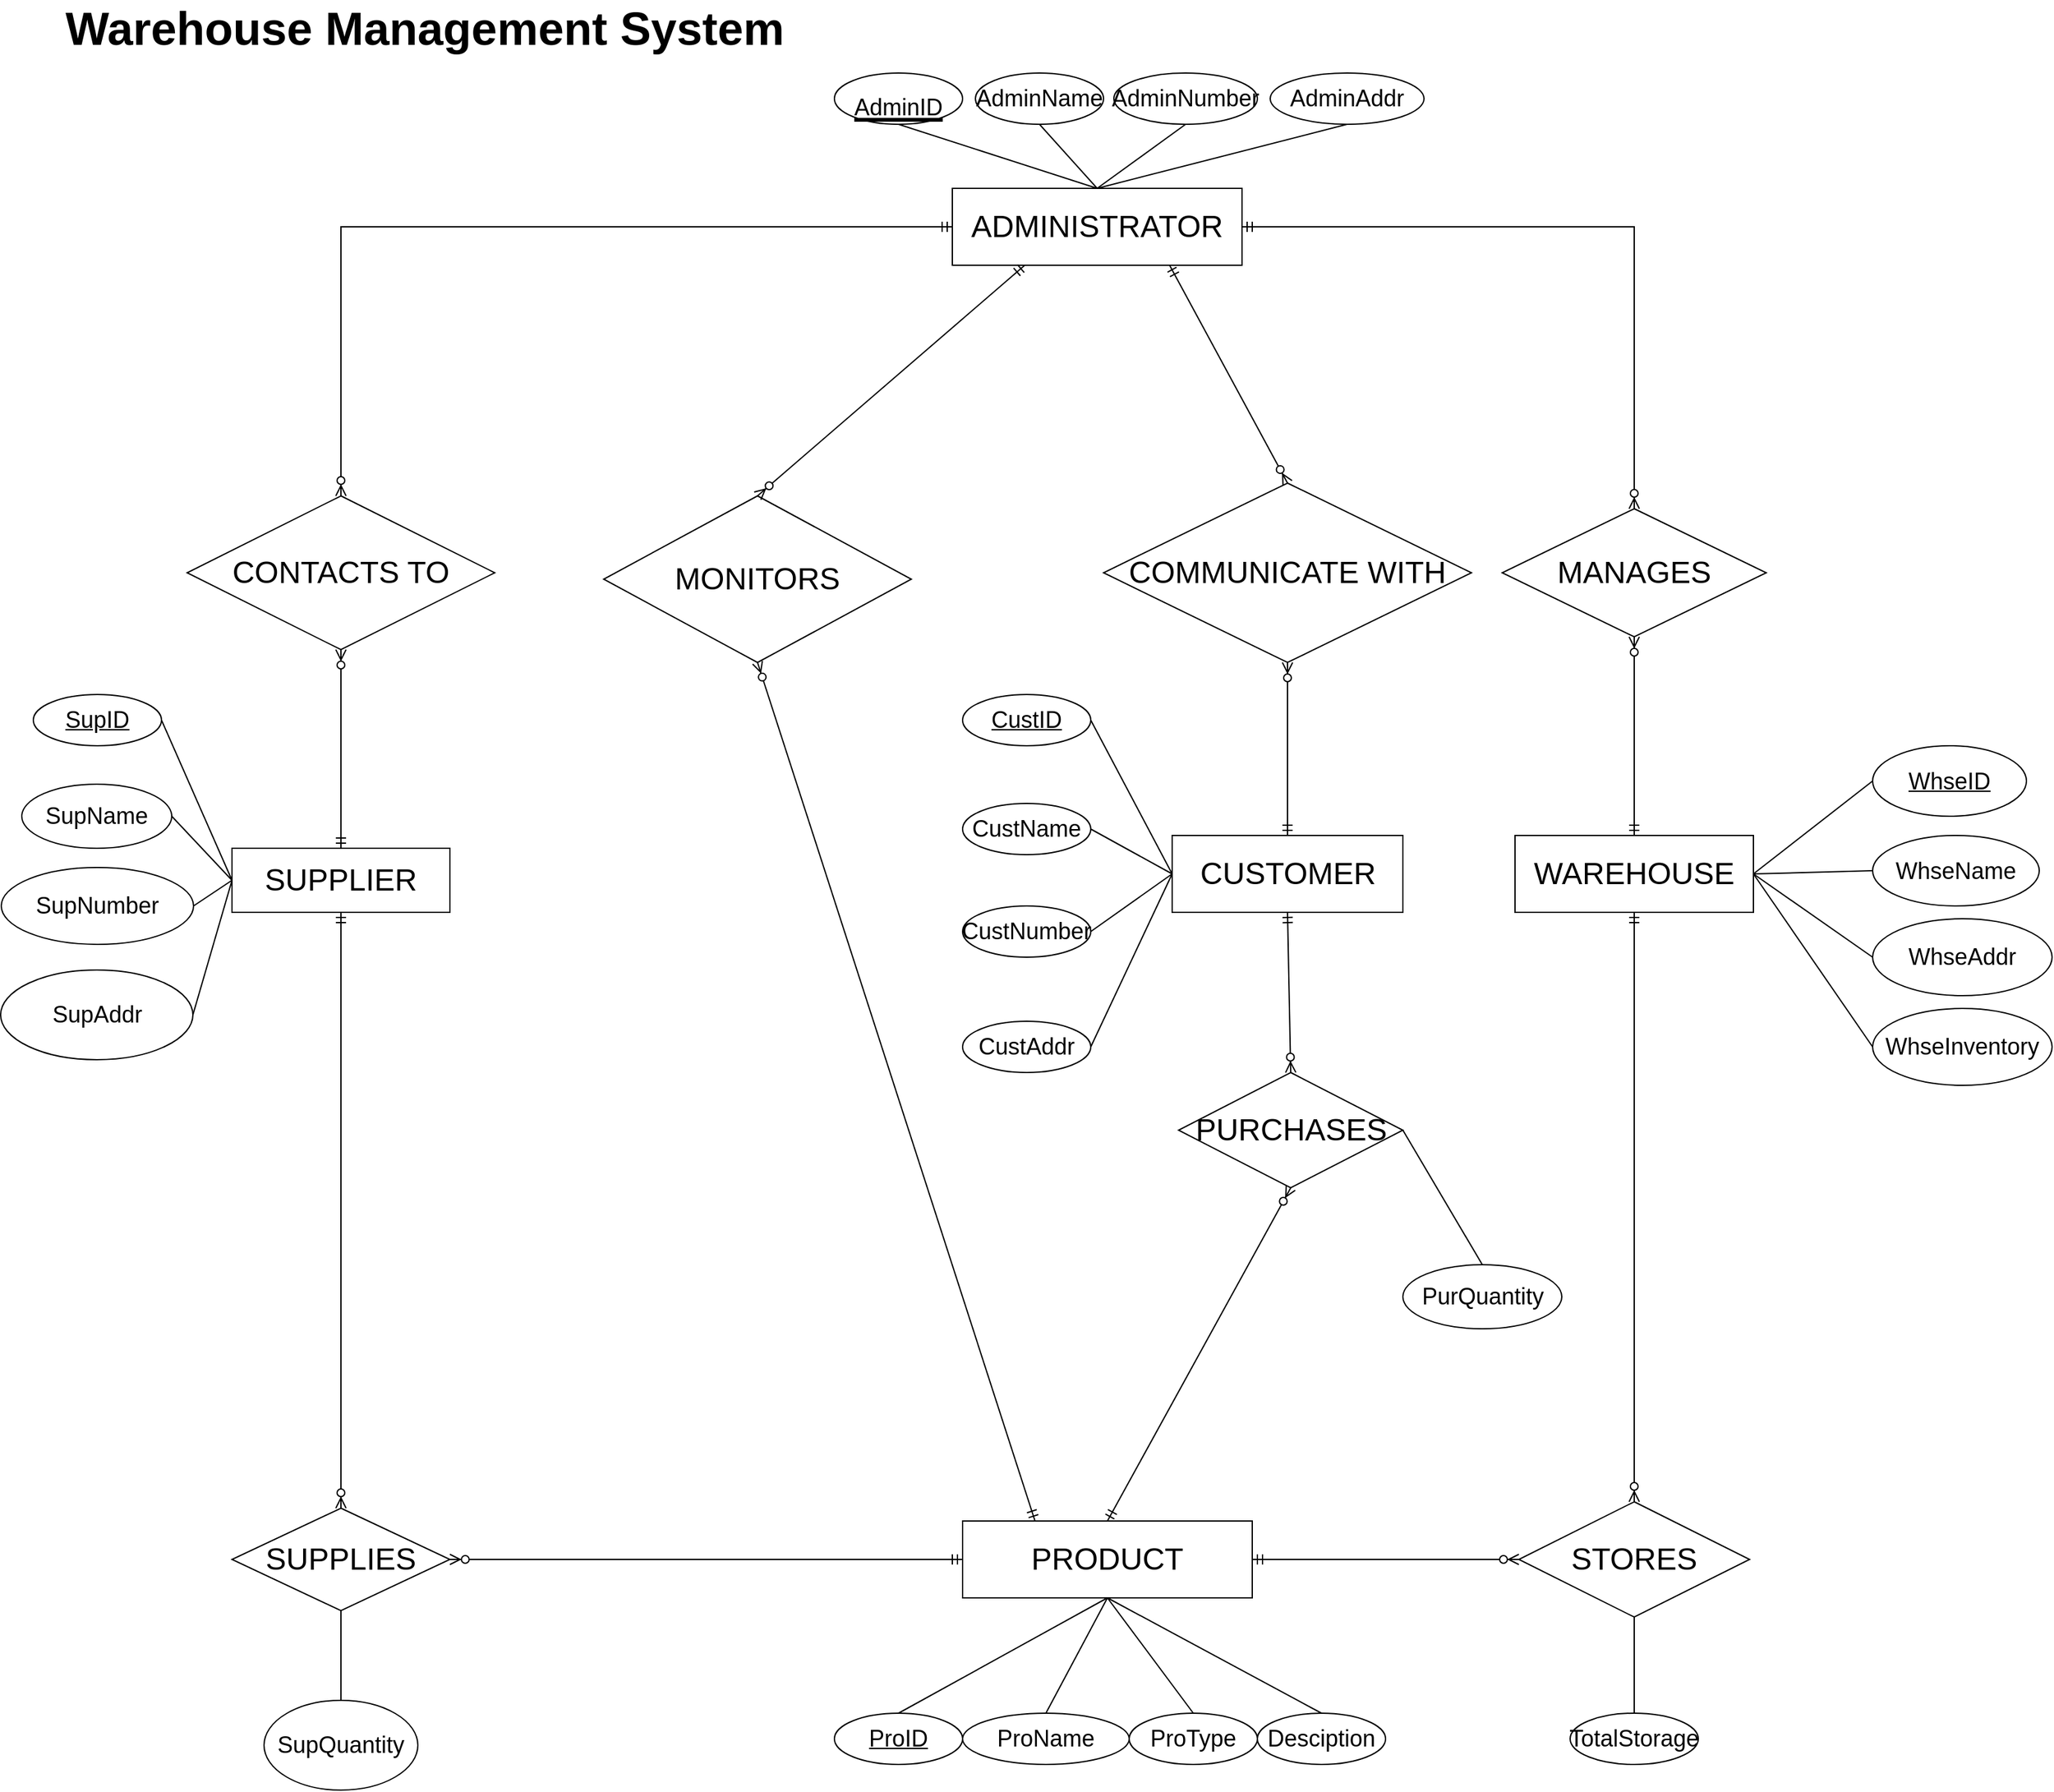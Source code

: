 <mxfile version="16.5.1" type="device"><diagram id="W11zECiWpaMZlG6_15Pv" name="第 1 页"><mxGraphModel dx="4209" dy="1348" grid="1" gridSize="10" guides="1" tooltips="1" connect="1" arrows="1" fold="1" page="1" pageScale="1" pageWidth="827" pageHeight="1169" math="0" shadow="0"><root><mxCell id="0"/><mxCell id="1" parent="0"/><mxCell id="MEeGxwz6ga80FbEhpeR9-25" value="&lt;b&gt;&lt;font style=&quot;font-size: 36px&quot;&gt;Warehouse Management System&lt;/font&gt;&lt;/b&gt;" style="text;html=1;align=center;verticalAlign=middle;resizable=0;points=[];autosize=1;strokeColor=none;fillColor=none;" vertex="1" parent="1"><mxGeometry x="-820" y="10" width="580" height="30" as="geometry"/></mxCell><mxCell id="MEeGxwz6ga80FbEhpeR9-28" value="SUPPLIER" style="whiteSpace=wrap;html=1;align=center;fontSize=24;" vertex="1" parent="1"><mxGeometry x="-680" y="665" width="170" height="50" as="geometry"/></mxCell><mxCell id="MEeGxwz6ga80FbEhpeR9-29" value="PRODUCT" style="whiteSpace=wrap;html=1;align=center;fontSize=24;" vertex="1" parent="1"><mxGeometry x="-110" y="1190" width="226" height="60" as="geometry"/></mxCell><mxCell id="MEeGxwz6ga80FbEhpeR9-31" value="CUSTOMER" style="whiteSpace=wrap;html=1;align=center;fontSize=24;" vertex="1" parent="1"><mxGeometry x="53.5" y="655" width="180" height="60" as="geometry"/></mxCell><mxCell id="MEeGxwz6ga80FbEhpeR9-32" value="WAREHOUSE" style="whiteSpace=wrap;html=1;align=center;fontSize=24;" vertex="1" parent="1"><mxGeometry x="321" y="655" width="186" height="60" as="geometry"/></mxCell><mxCell id="MEeGxwz6ga80FbEhpeR9-33" value="ADMINISTRATOR" style="whiteSpace=wrap;html=1;align=center;fontSize=24;" vertex="1" parent="1"><mxGeometry x="-118" y="150" width="226" height="60" as="geometry"/></mxCell><mxCell id="MEeGxwz6ga80FbEhpeR9-34" value="CONTACTS TO" style="shape=rhombus;perimeter=rhombusPerimeter;whiteSpace=wrap;html=1;align=center;fontSize=24;" vertex="1" parent="1"><mxGeometry x="-715" y="390" width="240" height="120" as="geometry"/></mxCell><mxCell id="MEeGxwz6ga80FbEhpeR9-35" value="MANAGES" style="shape=rhombus;perimeter=rhombusPerimeter;whiteSpace=wrap;html=1;align=center;fontSize=24;" vertex="1" parent="1"><mxGeometry x="311" y="400" width="206" height="100" as="geometry"/></mxCell><mxCell id="MEeGxwz6ga80FbEhpeR9-36" value="COMMUNICATE WITH" style="shape=rhombus;perimeter=rhombusPerimeter;whiteSpace=wrap;html=1;align=center;fontSize=24;" vertex="1" parent="1"><mxGeometry y="380" width="287" height="140" as="geometry"/></mxCell><mxCell id="MEeGxwz6ga80FbEhpeR9-127" style="edgeStyle=none;rounded=0;orthogonalLoop=1;jettySize=auto;html=1;exitX=1;exitY=0.5;exitDx=0;exitDy=0;entryX=0.5;entryY=0;entryDx=0;entryDy=0;shadow=0;fontSize=18;endArrow=none;endFill=0;" edge="1" parent="1" source="MEeGxwz6ga80FbEhpeR9-37" target="MEeGxwz6ga80FbEhpeR9-126"><mxGeometry relative="1" as="geometry"/></mxCell><mxCell id="MEeGxwz6ga80FbEhpeR9-37" value="PURCHASES" style="shape=rhombus;perimeter=rhombusPerimeter;whiteSpace=wrap;html=1;align=center;fontSize=24;" vertex="1" parent="1"><mxGeometry x="58.5" y="840" width="175" height="90" as="geometry"/></mxCell><mxCell id="MEeGxwz6ga80FbEhpeR9-97" style="edgeStyle=none;rounded=0;orthogonalLoop=1;jettySize=auto;html=1;exitX=0.5;exitY=1;exitDx=0;exitDy=0;entryX=0.5;entryY=0;entryDx=0;entryDy=0;shadow=0;fontSize=18;endArrow=none;endFill=0;" edge="1" parent="1" source="MEeGxwz6ga80FbEhpeR9-38" target="MEeGxwz6ga80FbEhpeR9-96"><mxGeometry relative="1" as="geometry"/></mxCell><mxCell id="MEeGxwz6ga80FbEhpeR9-38" value="SUPPLIES" style="shape=rhombus;perimeter=rhombusPerimeter;whiteSpace=wrap;html=1;align=center;fontSize=24;" vertex="1" parent="1"><mxGeometry x="-680" y="1180" width="170" height="80" as="geometry"/></mxCell><mxCell id="MEeGxwz6ga80FbEhpeR9-107" style="edgeStyle=none;rounded=0;orthogonalLoop=1;jettySize=auto;html=1;exitX=0.5;exitY=1;exitDx=0;exitDy=0;entryX=0.5;entryY=0;entryDx=0;entryDy=0;shadow=0;fontSize=18;endArrow=none;endFill=0;" edge="1" parent="1" source="MEeGxwz6ga80FbEhpeR9-39" target="MEeGxwz6ga80FbEhpeR9-106"><mxGeometry relative="1" as="geometry"/></mxCell><mxCell id="MEeGxwz6ga80FbEhpeR9-39" value="STORES" style="shape=rhombus;perimeter=rhombusPerimeter;whiteSpace=wrap;html=1;align=center;fontSize=24;" vertex="1" parent="1"><mxGeometry x="324" y="1175" width="180" height="90" as="geometry"/></mxCell><mxCell id="MEeGxwz6ga80FbEhpeR9-43" value="" style="fontSize=12;html=1;endArrow=ERzeroToMany;startArrow=ERmandOne;rounded=0;entryX=0.5;entryY=0;entryDx=0;entryDy=0;exitX=0.5;exitY=1;exitDx=0;exitDy=0;" edge="1" parent="1" source="MEeGxwz6ga80FbEhpeR9-28" target="MEeGxwz6ga80FbEhpeR9-38"><mxGeometry width="100" height="100" relative="1" as="geometry"><mxPoint x="-480" y="780" as="sourcePoint"/><mxPoint x="-338.579" y="680" as="targetPoint"/></mxGeometry></mxCell><mxCell id="MEeGxwz6ga80FbEhpeR9-47" value="" style="edgeStyle=entityRelationEdgeStyle;fontSize=12;html=1;endArrow=ERzeroToMany;startArrow=ERmandOne;rounded=0;entryX=1;entryY=0.5;entryDx=0;entryDy=0;exitX=0;exitY=0.5;exitDx=0;exitDy=0;" edge="1" parent="1" source="MEeGxwz6ga80FbEhpeR9-29" target="MEeGxwz6ga80FbEhpeR9-38"><mxGeometry width="100" height="100" relative="1" as="geometry"><mxPoint x="-230.0" y="740" as="sourcePoint"/><mxPoint x="-210.0" y="990" as="targetPoint"/></mxGeometry></mxCell><mxCell id="MEeGxwz6ga80FbEhpeR9-48" value="" style="fontSize=12;html=1;endArrow=ERzeroToMany;startArrow=ERmandOne;rounded=0;entryX=0;entryY=0.5;entryDx=0;entryDy=0;" edge="1" parent="1" source="MEeGxwz6ga80FbEhpeR9-29" target="MEeGxwz6ga80FbEhpeR9-39"><mxGeometry width="100" height="100" relative="1" as="geometry"><mxPoint x="120" y="1220" as="sourcePoint"/><mxPoint x="178" y="1030" as="targetPoint"/></mxGeometry></mxCell><mxCell id="MEeGxwz6ga80FbEhpeR9-51" value="" style="fontSize=12;html=1;endArrow=ERzeroToMany;startArrow=ERmandOne;rounded=0;entryX=0.5;entryY=0;entryDx=0;entryDy=0;exitX=0.5;exitY=1;exitDx=0;exitDy=0;shadow=0;" edge="1" parent="1" source="MEeGxwz6ga80FbEhpeR9-32" target="MEeGxwz6ga80FbEhpeR9-39"><mxGeometry width="100" height="100" relative="1" as="geometry"><mxPoint x="300" y="910" as="sourcePoint"/><mxPoint x="400" y="810" as="targetPoint"/></mxGeometry></mxCell><mxCell id="MEeGxwz6ga80FbEhpeR9-52" value="" style="fontSize=12;html=1;endArrow=ERzeroToMany;startArrow=ERmandOne;rounded=0;shadow=0;entryX=0.5;entryY=1;entryDx=0;entryDy=0;exitX=0.5;exitY=0;exitDx=0;exitDy=0;" edge="1" parent="1" source="MEeGxwz6ga80FbEhpeR9-28" target="MEeGxwz6ga80FbEhpeR9-34"><mxGeometry width="100" height="100" relative="1" as="geometry"><mxPoint x="-750" y="510" as="sourcePoint"/><mxPoint x="-650" y="410" as="targetPoint"/></mxGeometry></mxCell><mxCell id="MEeGxwz6ga80FbEhpeR9-53" value="" style="edgeStyle=orthogonalEdgeStyle;fontSize=12;html=1;endArrow=ERzeroToMany;startArrow=ERmandOne;rounded=0;shadow=0;entryX=0.5;entryY=0;entryDx=0;entryDy=0;exitX=0;exitY=0.5;exitDx=0;exitDy=0;" edge="1" parent="1" source="MEeGxwz6ga80FbEhpeR9-33" target="MEeGxwz6ga80FbEhpeR9-34"><mxGeometry width="100" height="100" relative="1" as="geometry"><mxPoint x="-413" y="305" as="sourcePoint"/><mxPoint x="-338" y="100" as="targetPoint"/></mxGeometry></mxCell><mxCell id="MEeGxwz6ga80FbEhpeR9-54" value="" style="fontSize=12;html=1;endArrow=ERzeroToMany;startArrow=ERmandOne;rounded=0;shadow=0;entryX=0.5;entryY=0;entryDx=0;entryDy=0;exitX=0.75;exitY=1;exitDx=0;exitDy=0;" edge="1" parent="1" source="MEeGxwz6ga80FbEhpeR9-33" target="MEeGxwz6ga80FbEhpeR9-36"><mxGeometry width="100" height="100" relative="1" as="geometry"><mxPoint x="-108" y="190" as="sourcePoint"/><mxPoint x="-360" y="400" as="targetPoint"/></mxGeometry></mxCell><mxCell id="MEeGxwz6ga80FbEhpeR9-55" value="" style="edgeStyle=elbowEdgeStyle;fontSize=12;html=1;endArrow=ERzeroToMany;startArrow=ERmandOne;rounded=0;shadow=0;entryX=0.5;entryY=0;entryDx=0;entryDy=0;exitX=1;exitY=0.5;exitDx=0;exitDy=0;" edge="1" parent="1" source="MEeGxwz6ga80FbEhpeR9-33" target="MEeGxwz6ga80FbEhpeR9-35"><mxGeometry width="100" height="100" relative="1" as="geometry"><mxPoint x="372" y="180" as="sourcePoint"/><mxPoint x="120" y="390" as="targetPoint"/><Array as="points"><mxPoint x="414" y="300"/><mxPoint x="360" y="180"/><mxPoint x="77" y="160"/></Array></mxGeometry></mxCell><mxCell id="MEeGxwz6ga80FbEhpeR9-56" value="" style="fontSize=12;html=1;endArrow=ERzeroToMany;startArrow=ERmandOne;rounded=0;shadow=0;entryX=0.5;entryY=1;entryDx=0;entryDy=0;exitX=0.5;exitY=0;exitDx=0;exitDy=0;" edge="1" parent="1" source="MEeGxwz6ga80FbEhpeR9-32" target="MEeGxwz6ga80FbEhpeR9-35"><mxGeometry width="100" height="100" relative="1" as="geometry"><mxPoint x="460.5" y="625" as="sourcePoint"/><mxPoint x="535.5" y="420" as="targetPoint"/></mxGeometry></mxCell><mxCell id="MEeGxwz6ga80FbEhpeR9-57" value="MONITORS" style="shape=rhombus;perimeter=rhombusPerimeter;whiteSpace=wrap;html=1;align=center;fontSize=24;" vertex="1" parent="1"><mxGeometry x="-390" y="390" width="240" height="130" as="geometry"/></mxCell><mxCell id="MEeGxwz6ga80FbEhpeR9-60" value="" style="fontSize=12;html=1;endArrow=ERzeroToMany;startArrow=ERmandOne;rounded=0;shadow=0;entryX=0.5;entryY=0;entryDx=0;entryDy=0;exitX=0.25;exitY=1;exitDx=0;exitDy=0;" edge="1" parent="1" source="MEeGxwz6ga80FbEhpeR9-33" target="MEeGxwz6ga80FbEhpeR9-57"><mxGeometry width="100" height="100" relative="1" as="geometry"><mxPoint x="-108" y="190" as="sourcePoint"/><mxPoint x="-585" y="400" as="targetPoint"/></mxGeometry></mxCell><mxCell id="MEeGxwz6ga80FbEhpeR9-61" value="" style="fontSize=12;html=1;endArrow=ERzeroToMany;startArrow=ERmandOne;rounded=0;shadow=0;entryX=0.5;entryY=1;entryDx=0;entryDy=0;exitX=0.25;exitY=0;exitDx=0;exitDy=0;" edge="1" parent="1" source="MEeGxwz6ga80FbEhpeR9-29" target="MEeGxwz6ga80FbEhpeR9-57"><mxGeometry width="100" height="100" relative="1" as="geometry"><mxPoint x="-180" y="860" as="sourcePoint"/><mxPoint x="-330" y="735" as="targetPoint"/></mxGeometry></mxCell><mxCell id="MEeGxwz6ga80FbEhpeR9-62" value="" style="fontSize=12;html=1;endArrow=ERzeroToMany;startArrow=ERmandOne;rounded=0;shadow=0;entryX=0.5;entryY=1;entryDx=0;entryDy=0;exitX=0.5;exitY=0;exitDx=0;exitDy=0;" edge="1" parent="1" source="MEeGxwz6ga80FbEhpeR9-31" target="MEeGxwz6ga80FbEhpeR9-36"><mxGeometry width="100" height="100" relative="1" as="geometry"><mxPoint x="200" y="665" as="sourcePoint"/><mxPoint x="130" y="530" as="targetPoint"/></mxGeometry></mxCell><mxCell id="MEeGxwz6ga80FbEhpeR9-63" value="" style="fontSize=12;html=1;endArrow=ERzeroToMany;startArrow=ERmandOne;rounded=0;shadow=0;exitX=0.5;exitY=0;exitDx=0;exitDy=0;entryX=0.5;entryY=1;entryDx=0;entryDy=0;" edge="1" parent="1" source="MEeGxwz6ga80FbEhpeR9-29" target="MEeGxwz6ga80FbEhpeR9-37"><mxGeometry width="100" height="100" relative="1" as="geometry"><mxPoint x="100" y="930" as="sourcePoint"/><mxPoint x="295" y="1085" as="targetPoint"/></mxGeometry></mxCell><mxCell id="MEeGxwz6ga80FbEhpeR9-64" value="" style="fontSize=12;html=1;endArrow=ERzeroToMany;startArrow=ERmandOne;rounded=0;shadow=0;exitX=0.5;exitY=1;exitDx=0;exitDy=0;entryX=0.5;entryY=0;entryDx=0;entryDy=0;" edge="1" parent="1" source="MEeGxwz6ga80FbEhpeR9-31" target="MEeGxwz6ga80FbEhpeR9-37"><mxGeometry width="100" height="100" relative="1" as="geometry"><mxPoint x="215.5" y="1030" as="sourcePoint"/><mxPoint x="210" y="780.0" as="targetPoint"/></mxGeometry></mxCell><mxCell id="MEeGxwz6ga80FbEhpeR9-85" style="edgeStyle=none;rounded=0;orthogonalLoop=1;jettySize=auto;html=1;exitX=0.5;exitY=1;exitDx=0;exitDy=0;entryX=0.5;entryY=0;entryDx=0;entryDy=0;shadow=0;fontSize=18;endArrow=none;endFill=0;" edge="1" parent="1" source="MEeGxwz6ga80FbEhpeR9-65" target="MEeGxwz6ga80FbEhpeR9-33"><mxGeometry relative="1" as="geometry"/></mxCell><mxCell id="MEeGxwz6ga80FbEhpeR9-65" value="&lt;font style=&quot;font-size: 18px&quot;&gt;AdminID&lt;/font&gt;" style="ellipse;whiteSpace=wrap;html=1;align=center;fontStyle=4;fontSize=36;" vertex="1" parent="1"><mxGeometry x="-210" y="60" width="100" height="40" as="geometry"/></mxCell><mxCell id="MEeGxwz6ga80FbEhpeR9-84" style="edgeStyle=none;rounded=0;orthogonalLoop=1;jettySize=auto;html=1;exitX=0.5;exitY=1;exitDx=0;exitDy=0;entryX=0.5;entryY=0;entryDx=0;entryDy=0;shadow=0;fontSize=18;endArrow=none;endFill=0;" edge="1" parent="1" source="MEeGxwz6ga80FbEhpeR9-67" target="MEeGxwz6ga80FbEhpeR9-33"><mxGeometry relative="1" as="geometry"/></mxCell><mxCell id="MEeGxwz6ga80FbEhpeR9-67" value="AdminName" style="ellipse;whiteSpace=wrap;html=1;align=center;fontSize=18;" vertex="1" parent="1"><mxGeometry x="-100" y="60" width="100" height="40" as="geometry"/></mxCell><mxCell id="MEeGxwz6ga80FbEhpeR9-83" style="rounded=0;orthogonalLoop=1;jettySize=auto;html=1;exitX=0.5;exitY=1;exitDx=0;exitDy=0;entryX=0.5;entryY=0;entryDx=0;entryDy=0;shadow=0;fontSize=18;endArrow=none;endFill=0;" edge="1" parent="1" source="MEeGxwz6ga80FbEhpeR9-69" target="MEeGxwz6ga80FbEhpeR9-33"><mxGeometry relative="1" as="geometry"/></mxCell><mxCell id="MEeGxwz6ga80FbEhpeR9-69" value="AdminNumber" style="ellipse;whiteSpace=wrap;html=1;align=center;fontSize=18;" vertex="1" parent="1"><mxGeometry x="8" y="60" width="112" height="40" as="geometry"/></mxCell><mxCell id="MEeGxwz6ga80FbEhpeR9-87" style="edgeStyle=none;rounded=0;orthogonalLoop=1;jettySize=auto;html=1;exitX=0.5;exitY=1;exitDx=0;exitDy=0;entryX=0.5;entryY=0;entryDx=0;entryDy=0;shadow=0;fontSize=18;endArrow=none;endFill=0;" edge="1" parent="1" source="MEeGxwz6ga80FbEhpeR9-86" target="MEeGxwz6ga80FbEhpeR9-33"><mxGeometry relative="1" as="geometry"/></mxCell><mxCell id="MEeGxwz6ga80FbEhpeR9-86" value="AdminAddr" style="ellipse;whiteSpace=wrap;html=1;align=center;fontSize=18;" vertex="1" parent="1"><mxGeometry x="130" y="60" width="120" height="40" as="geometry"/></mxCell><mxCell id="MEeGxwz6ga80FbEhpeR9-92" style="edgeStyle=none;rounded=0;orthogonalLoop=1;jettySize=auto;html=1;exitX=1;exitY=0.5;exitDx=0;exitDy=0;entryX=0;entryY=0.5;entryDx=0;entryDy=0;shadow=0;fontSize=18;endArrow=none;endFill=0;" edge="1" parent="1" source="MEeGxwz6ga80FbEhpeR9-88" target="MEeGxwz6ga80FbEhpeR9-28"><mxGeometry relative="1" as="geometry"/></mxCell><mxCell id="MEeGxwz6ga80FbEhpeR9-88" value="SupID" style="ellipse;whiteSpace=wrap;html=1;align=center;fontStyle=4;fontSize=18;" vertex="1" parent="1"><mxGeometry x="-835" y="545" width="100" height="40" as="geometry"/></mxCell><mxCell id="MEeGxwz6ga80FbEhpeR9-93" style="edgeStyle=none;rounded=0;orthogonalLoop=1;jettySize=auto;html=1;exitX=1;exitY=0.5;exitDx=0;exitDy=0;shadow=0;fontSize=18;endArrow=none;endFill=0;" edge="1" parent="1" source="MEeGxwz6ga80FbEhpeR9-89"><mxGeometry relative="1" as="geometry"><mxPoint x="-680" y="690" as="targetPoint"/></mxGeometry></mxCell><mxCell id="MEeGxwz6ga80FbEhpeR9-89" value="SupName" style="ellipse;whiteSpace=wrap;html=1;align=center;fontSize=18;" vertex="1" parent="1"><mxGeometry x="-844" y="615" width="117" height="50" as="geometry"/></mxCell><mxCell id="MEeGxwz6ga80FbEhpeR9-94" style="edgeStyle=none;rounded=0;orthogonalLoop=1;jettySize=auto;html=1;exitX=1;exitY=0.5;exitDx=0;exitDy=0;entryX=0;entryY=0.5;entryDx=0;entryDy=0;shadow=0;fontSize=18;endArrow=none;endFill=0;" edge="1" parent="1" source="MEeGxwz6ga80FbEhpeR9-90" target="MEeGxwz6ga80FbEhpeR9-28"><mxGeometry relative="1" as="geometry"/></mxCell><mxCell id="MEeGxwz6ga80FbEhpeR9-90" value="SupNumber" style="ellipse;whiteSpace=wrap;html=1;align=center;fontSize=18;" vertex="1" parent="1"><mxGeometry x="-860" y="680" width="150" height="60" as="geometry"/></mxCell><mxCell id="MEeGxwz6ga80FbEhpeR9-95" style="edgeStyle=none;rounded=0;orthogonalLoop=1;jettySize=auto;html=1;exitX=1;exitY=0.5;exitDx=0;exitDy=0;entryX=0;entryY=0.5;entryDx=0;entryDy=0;shadow=0;fontSize=18;endArrow=none;endFill=0;" edge="1" parent="1" source="MEeGxwz6ga80FbEhpeR9-91" target="MEeGxwz6ga80FbEhpeR9-28"><mxGeometry relative="1" as="geometry"/></mxCell><mxCell id="MEeGxwz6ga80FbEhpeR9-91" value="SupAddr" style="ellipse;whiteSpace=wrap;html=1;align=center;fontSize=18;" vertex="1" parent="1"><mxGeometry x="-860.5" y="760" width="150" height="70" as="geometry"/></mxCell><mxCell id="MEeGxwz6ga80FbEhpeR9-96" value="SupQuantity" style="ellipse;whiteSpace=wrap;html=1;align=center;fontSize=18;" vertex="1" parent="1"><mxGeometry x="-655" y="1330" width="120" height="70" as="geometry"/></mxCell><mxCell id="MEeGxwz6ga80FbEhpeR9-102" style="edgeStyle=none;rounded=0;orthogonalLoop=1;jettySize=auto;html=1;exitX=0;exitY=0.5;exitDx=0;exitDy=0;entryX=1;entryY=0.5;entryDx=0;entryDy=0;shadow=0;fontSize=18;endArrow=none;endFill=0;" edge="1" parent="1" source="MEeGxwz6ga80FbEhpeR9-98" target="MEeGxwz6ga80FbEhpeR9-32"><mxGeometry relative="1" as="geometry"/></mxCell><mxCell id="MEeGxwz6ga80FbEhpeR9-98" value="WhseID" style="ellipse;whiteSpace=wrap;html=1;align=center;fontStyle=4;fontSize=18;" vertex="1" parent="1"><mxGeometry x="600" y="585" width="120" height="55" as="geometry"/></mxCell><mxCell id="MEeGxwz6ga80FbEhpeR9-103" style="edgeStyle=none;rounded=0;orthogonalLoop=1;jettySize=auto;html=1;exitX=0;exitY=0.5;exitDx=0;exitDy=0;entryX=1;entryY=0.5;entryDx=0;entryDy=0;shadow=0;fontSize=18;endArrow=none;endFill=0;" edge="1" parent="1" source="MEeGxwz6ga80FbEhpeR9-99" target="MEeGxwz6ga80FbEhpeR9-32"><mxGeometry relative="1" as="geometry"/></mxCell><mxCell id="MEeGxwz6ga80FbEhpeR9-99" value="WhseName" style="ellipse;whiteSpace=wrap;html=1;align=center;fontSize=18;" vertex="1" parent="1"><mxGeometry x="600" y="655" width="130" height="55" as="geometry"/></mxCell><mxCell id="MEeGxwz6ga80FbEhpeR9-104" style="edgeStyle=none;rounded=0;orthogonalLoop=1;jettySize=auto;html=1;exitX=0;exitY=0.5;exitDx=0;exitDy=0;shadow=0;fontSize=18;endArrow=none;endFill=0;entryX=1;entryY=0.5;entryDx=0;entryDy=0;" edge="1" parent="1" source="MEeGxwz6ga80FbEhpeR9-100" target="MEeGxwz6ga80FbEhpeR9-32"><mxGeometry relative="1" as="geometry"><mxPoint x="510" y="680" as="targetPoint"/></mxGeometry></mxCell><mxCell id="MEeGxwz6ga80FbEhpeR9-100" value="WhseAddr" style="ellipse;whiteSpace=wrap;html=1;align=center;fontSize=18;" vertex="1" parent="1"><mxGeometry x="600" y="720" width="140" height="60" as="geometry"/></mxCell><mxCell id="MEeGxwz6ga80FbEhpeR9-105" style="edgeStyle=none;rounded=0;orthogonalLoop=1;jettySize=auto;html=1;exitX=0;exitY=0.5;exitDx=0;exitDy=0;entryX=1;entryY=0.5;entryDx=0;entryDy=0;shadow=0;fontSize=18;endArrow=none;endFill=0;" edge="1" parent="1" source="MEeGxwz6ga80FbEhpeR9-101" target="MEeGxwz6ga80FbEhpeR9-32"><mxGeometry relative="1" as="geometry"/></mxCell><mxCell id="MEeGxwz6ga80FbEhpeR9-101" value="WhseInventory" style="ellipse;whiteSpace=wrap;html=1;align=center;fontSize=18;" vertex="1" parent="1"><mxGeometry x="600" y="790" width="140" height="60" as="geometry"/></mxCell><mxCell id="MEeGxwz6ga80FbEhpeR9-106" value="TotalStorage" style="ellipse;whiteSpace=wrap;html=1;align=center;fontSize=18;" vertex="1" parent="1"><mxGeometry x="364" y="1340" width="100" height="40" as="geometry"/></mxCell><mxCell id="MEeGxwz6ga80FbEhpeR9-122" style="edgeStyle=none;rounded=0;orthogonalLoop=1;jettySize=auto;html=1;exitX=0.5;exitY=0;exitDx=0;exitDy=0;entryX=0.5;entryY=1;entryDx=0;entryDy=0;shadow=0;fontSize=18;endArrow=none;endFill=0;" edge="1" parent="1" source="MEeGxwz6ga80FbEhpeR9-108" target="MEeGxwz6ga80FbEhpeR9-29"><mxGeometry relative="1" as="geometry"/></mxCell><mxCell id="MEeGxwz6ga80FbEhpeR9-108" value="ProID" style="ellipse;whiteSpace=wrap;html=1;align=center;fontStyle=4;fontSize=18;" vertex="1" parent="1"><mxGeometry x="-210" y="1340" width="100" height="40" as="geometry"/></mxCell><mxCell id="MEeGxwz6ga80FbEhpeR9-123" style="edgeStyle=none;rounded=0;orthogonalLoop=1;jettySize=auto;html=1;exitX=0.5;exitY=0;exitDx=0;exitDy=0;entryX=0.5;entryY=1;entryDx=0;entryDy=0;shadow=0;fontSize=18;endArrow=none;endFill=0;" edge="1" parent="1" source="MEeGxwz6ga80FbEhpeR9-109" target="MEeGxwz6ga80FbEhpeR9-29"><mxGeometry relative="1" as="geometry"/></mxCell><mxCell id="MEeGxwz6ga80FbEhpeR9-109" value="ProName" style="ellipse;whiteSpace=wrap;html=1;align=center;fontSize=18;" vertex="1" parent="1"><mxGeometry x="-110" y="1340" width="130" height="40" as="geometry"/></mxCell><mxCell id="MEeGxwz6ga80FbEhpeR9-124" style="edgeStyle=none;rounded=0;orthogonalLoop=1;jettySize=auto;html=1;exitX=0.5;exitY=0;exitDx=0;exitDy=0;entryX=0.5;entryY=1;entryDx=0;entryDy=0;shadow=0;fontSize=18;endArrow=none;endFill=0;" edge="1" parent="1" source="MEeGxwz6ga80FbEhpeR9-110" target="MEeGxwz6ga80FbEhpeR9-29"><mxGeometry relative="1" as="geometry"/></mxCell><mxCell id="MEeGxwz6ga80FbEhpeR9-110" value="ProType" style="ellipse;whiteSpace=wrap;html=1;align=center;fontSize=18;" vertex="1" parent="1"><mxGeometry x="20" y="1340" width="100" height="40" as="geometry"/></mxCell><mxCell id="MEeGxwz6ga80FbEhpeR9-125" style="edgeStyle=none;rounded=0;orthogonalLoop=1;jettySize=auto;html=1;exitX=0.5;exitY=0;exitDx=0;exitDy=0;entryX=0.5;entryY=1;entryDx=0;entryDy=0;shadow=0;fontSize=18;endArrow=none;endFill=0;" edge="1" parent="1" source="MEeGxwz6ga80FbEhpeR9-111" target="MEeGxwz6ga80FbEhpeR9-29"><mxGeometry relative="1" as="geometry"/></mxCell><mxCell id="MEeGxwz6ga80FbEhpeR9-111" value="Desciption" style="ellipse;whiteSpace=wrap;html=1;align=center;fontSize=18;" vertex="1" parent="1"><mxGeometry x="120" y="1340" width="100" height="40" as="geometry"/></mxCell><mxCell id="MEeGxwz6ga80FbEhpeR9-117" style="edgeStyle=none;rounded=0;orthogonalLoop=1;jettySize=auto;html=1;exitX=1;exitY=0.5;exitDx=0;exitDy=0;entryX=0;entryY=0.5;entryDx=0;entryDy=0;shadow=0;fontSize=18;endArrow=none;endFill=0;" edge="1" parent="1" source="MEeGxwz6ga80FbEhpeR9-113" target="MEeGxwz6ga80FbEhpeR9-31"><mxGeometry relative="1" as="geometry"/></mxCell><mxCell id="MEeGxwz6ga80FbEhpeR9-113" value="CustID" style="ellipse;whiteSpace=wrap;html=1;align=center;fontStyle=4;fontSize=18;" vertex="1" parent="1"><mxGeometry x="-110" y="545" width="100" height="40" as="geometry"/></mxCell><mxCell id="MEeGxwz6ga80FbEhpeR9-118" style="edgeStyle=none;rounded=0;orthogonalLoop=1;jettySize=auto;html=1;exitX=1;exitY=0.5;exitDx=0;exitDy=0;entryX=0;entryY=0.5;entryDx=0;entryDy=0;shadow=0;fontSize=18;endArrow=none;endFill=0;" edge="1" parent="1" source="MEeGxwz6ga80FbEhpeR9-114" target="MEeGxwz6ga80FbEhpeR9-31"><mxGeometry relative="1" as="geometry"/></mxCell><mxCell id="MEeGxwz6ga80FbEhpeR9-114" value="CustName" style="ellipse;whiteSpace=wrap;html=1;align=center;fontSize=18;" vertex="1" parent="1"><mxGeometry x="-110" y="630" width="100" height="40" as="geometry"/></mxCell><mxCell id="MEeGxwz6ga80FbEhpeR9-120" style="edgeStyle=none;rounded=0;orthogonalLoop=1;jettySize=auto;html=1;exitX=1;exitY=0.5;exitDx=0;exitDy=0;entryX=0;entryY=0.5;entryDx=0;entryDy=0;shadow=0;fontSize=18;endArrow=none;endFill=0;" edge="1" parent="1" source="MEeGxwz6ga80FbEhpeR9-115" target="MEeGxwz6ga80FbEhpeR9-31"><mxGeometry relative="1" as="geometry"/></mxCell><mxCell id="MEeGxwz6ga80FbEhpeR9-115" value="CustNumber" style="ellipse;whiteSpace=wrap;html=1;align=center;fontSize=18;" vertex="1" parent="1"><mxGeometry x="-110" y="710" width="100" height="40" as="geometry"/></mxCell><mxCell id="MEeGxwz6ga80FbEhpeR9-121" style="edgeStyle=none;rounded=0;orthogonalLoop=1;jettySize=auto;html=1;exitX=1;exitY=0.5;exitDx=0;exitDy=0;entryX=0;entryY=0.5;entryDx=0;entryDy=0;shadow=0;fontSize=18;endArrow=none;endFill=0;" edge="1" parent="1" source="MEeGxwz6ga80FbEhpeR9-116" target="MEeGxwz6ga80FbEhpeR9-31"><mxGeometry relative="1" as="geometry"/></mxCell><mxCell id="MEeGxwz6ga80FbEhpeR9-116" value="CustAddr" style="ellipse;whiteSpace=wrap;html=1;align=center;fontSize=18;" vertex="1" parent="1"><mxGeometry x="-110" y="800" width="100" height="40" as="geometry"/></mxCell><mxCell id="MEeGxwz6ga80FbEhpeR9-126" value="PurQuantity" style="ellipse;whiteSpace=wrap;html=1;align=center;fontSize=18;" vertex="1" parent="1"><mxGeometry x="233.5" y="990" width="124" height="50" as="geometry"/></mxCell></root></mxGraphModel></diagram></mxfile>